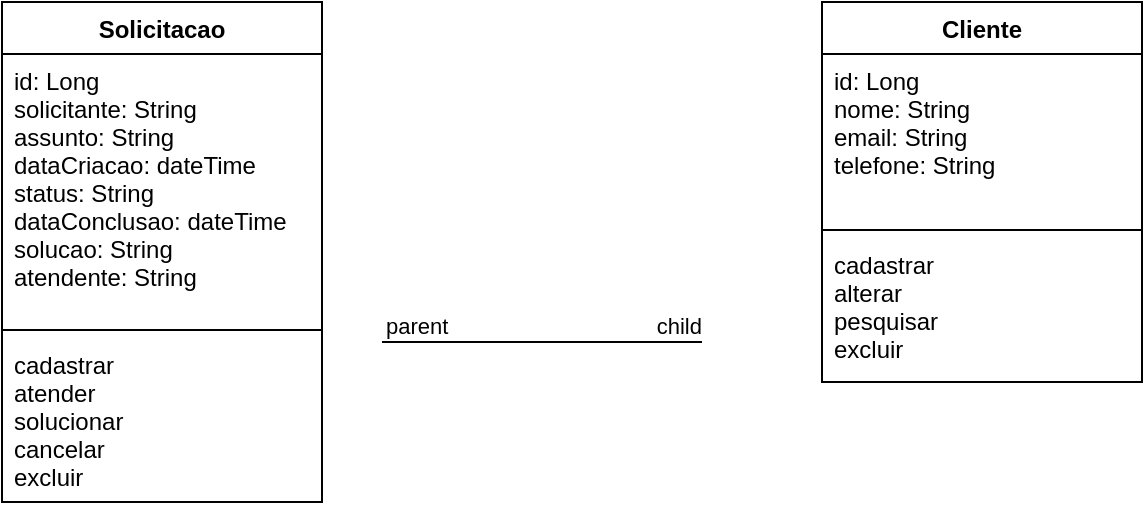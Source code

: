 <mxfile version="17.2.4" type="github">
  <diagram name="Page-1" id="b5b7bab2-c9e2-2cf4-8b2a-24fd1a2a6d21">
    <mxGraphModel dx="1230" dy="635" grid="1" gridSize="10" guides="1" tooltips="1" connect="1" arrows="1" fold="1" page="1" pageScale="1" pageWidth="827" pageHeight="1169" background="none" math="0" shadow="0">
      <root>
        <mxCell id="0" />
        <mxCell id="1" parent="0" />
        <mxCell id="SPEQjZ_Q5PH5P0aBDP5n-1" value="Solicitacao" style="swimlane;fontStyle=1;align=center;verticalAlign=top;childLayout=stackLayout;horizontal=1;startSize=26;horizontalStack=0;resizeParent=1;resizeParentMax=0;resizeLast=0;collapsible=1;marginBottom=0;" vertex="1" parent="1">
          <mxGeometry x="140" y="140" width="160" height="250" as="geometry" />
        </mxCell>
        <mxCell id="SPEQjZ_Q5PH5P0aBDP5n-2" value="id: Long&#xa;solicitante: String&#xa;assunto: String&#xa;dataCriacao: dateTime&#xa;status: String&#xa;dataConclusao: dateTime&#xa;solucao: String&#xa;atendente: String&#xa;&#xa;&#xa;" style="text;strokeColor=none;fillColor=none;align=left;verticalAlign=top;spacingLeft=4;spacingRight=4;overflow=hidden;rotatable=0;points=[[0,0.5],[1,0.5]];portConstraint=eastwest;" vertex="1" parent="SPEQjZ_Q5PH5P0aBDP5n-1">
          <mxGeometry y="26" width="160" height="134" as="geometry" />
        </mxCell>
        <mxCell id="SPEQjZ_Q5PH5P0aBDP5n-3" value="" style="line;strokeWidth=1;fillColor=none;align=left;verticalAlign=middle;spacingTop=-1;spacingLeft=3;spacingRight=3;rotatable=0;labelPosition=right;points=[];portConstraint=eastwest;" vertex="1" parent="SPEQjZ_Q5PH5P0aBDP5n-1">
          <mxGeometry y="160" width="160" height="8" as="geometry" />
        </mxCell>
        <mxCell id="SPEQjZ_Q5PH5P0aBDP5n-4" value="cadastrar&#xa;atender&#xa;solucionar&#xa;cancelar&#xa;excluir&#xa;" style="text;strokeColor=none;fillColor=none;align=left;verticalAlign=top;spacingLeft=4;spacingRight=4;overflow=hidden;rotatable=0;points=[[0,0.5],[1,0.5]];portConstraint=eastwest;" vertex="1" parent="SPEQjZ_Q5PH5P0aBDP5n-1">
          <mxGeometry y="168" width="160" height="82" as="geometry" />
        </mxCell>
        <mxCell id="SPEQjZ_Q5PH5P0aBDP5n-5" value="Cliente" style="swimlane;fontStyle=1;align=center;verticalAlign=top;childLayout=stackLayout;horizontal=1;startSize=26;horizontalStack=0;resizeParent=1;resizeParentMax=0;resizeLast=0;collapsible=1;marginBottom=0;" vertex="1" parent="1">
          <mxGeometry x="550" y="140" width="160" height="190" as="geometry" />
        </mxCell>
        <mxCell id="SPEQjZ_Q5PH5P0aBDP5n-6" value="id: Long&#xa;nome: String&#xa;email: String&#xa;telefone: String&#xa;" style="text;strokeColor=none;fillColor=none;align=left;verticalAlign=top;spacingLeft=4;spacingRight=4;overflow=hidden;rotatable=0;points=[[0,0.5],[1,0.5]];portConstraint=eastwest;" vertex="1" parent="SPEQjZ_Q5PH5P0aBDP5n-5">
          <mxGeometry y="26" width="160" height="84" as="geometry" />
        </mxCell>
        <mxCell id="SPEQjZ_Q5PH5P0aBDP5n-7" value="" style="line;strokeWidth=1;fillColor=none;align=left;verticalAlign=middle;spacingTop=-1;spacingLeft=3;spacingRight=3;rotatable=0;labelPosition=right;points=[];portConstraint=eastwest;" vertex="1" parent="SPEQjZ_Q5PH5P0aBDP5n-5">
          <mxGeometry y="110" width="160" height="8" as="geometry" />
        </mxCell>
        <mxCell id="SPEQjZ_Q5PH5P0aBDP5n-8" value="cadastrar&#xa;alterar&#xa;pesquisar&#xa;excluir&#xa;" style="text;strokeColor=none;fillColor=none;align=left;verticalAlign=top;spacingLeft=4;spacingRight=4;overflow=hidden;rotatable=0;points=[[0,0.5],[1,0.5]];portConstraint=eastwest;" vertex="1" parent="SPEQjZ_Q5PH5P0aBDP5n-5">
          <mxGeometry y="118" width="160" height="72" as="geometry" />
        </mxCell>
        <mxCell id="SPEQjZ_Q5PH5P0aBDP5n-20" value="" style="endArrow=none;html=1;edgeStyle=orthogonalEdgeStyle;rounded=0;" edge="1" parent="1">
          <mxGeometry relative="1" as="geometry">
            <mxPoint x="330" y="310" as="sourcePoint" />
            <mxPoint x="490" y="310" as="targetPoint" />
          </mxGeometry>
        </mxCell>
        <mxCell id="SPEQjZ_Q5PH5P0aBDP5n-21" value="parent" style="edgeLabel;resizable=0;html=1;align=left;verticalAlign=bottom;" connectable="0" vertex="1" parent="SPEQjZ_Q5PH5P0aBDP5n-20">
          <mxGeometry x="-1" relative="1" as="geometry" />
        </mxCell>
        <mxCell id="SPEQjZ_Q5PH5P0aBDP5n-22" value="child" style="edgeLabel;resizable=0;html=1;align=right;verticalAlign=bottom;" connectable="0" vertex="1" parent="SPEQjZ_Q5PH5P0aBDP5n-20">
          <mxGeometry x="1" relative="1" as="geometry" />
        </mxCell>
      </root>
    </mxGraphModel>
  </diagram>
</mxfile>
